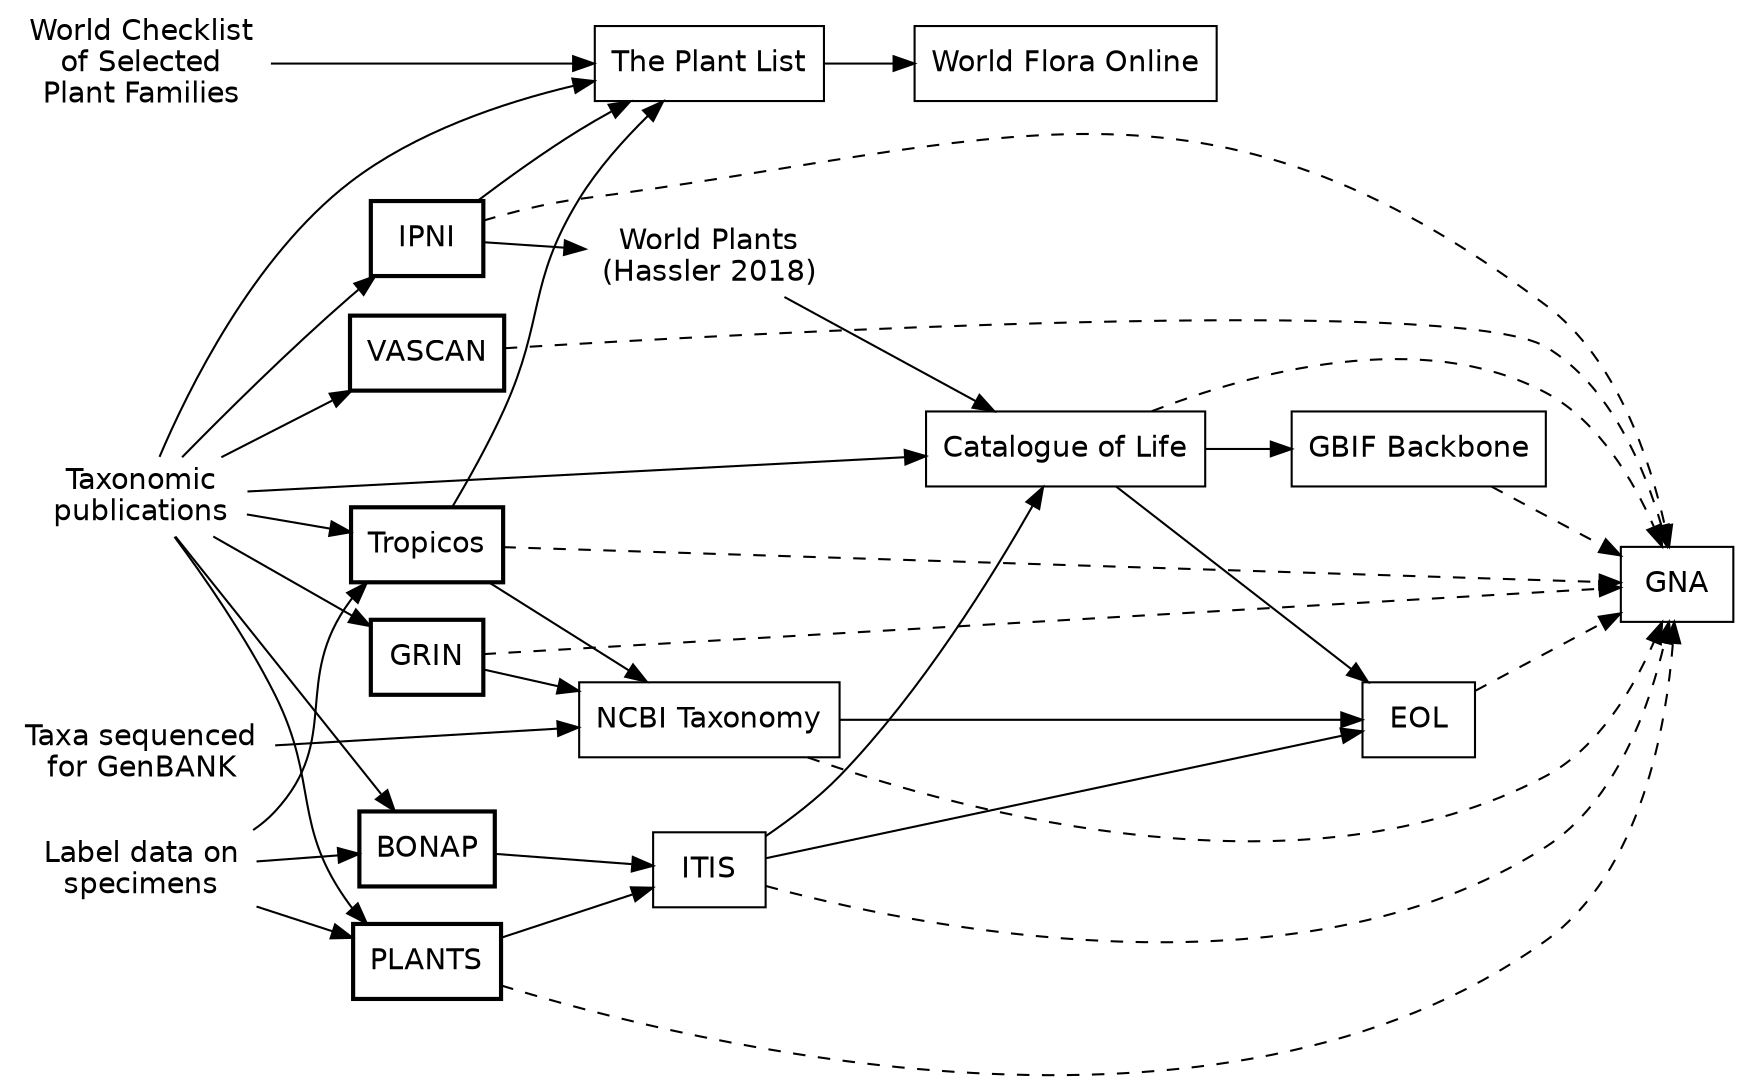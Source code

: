 /* dot -T png test.dot > test.png */

/* Notes: 1. Bold box = ...new data from taxonomic literature is presented
   for the first time. 2. The edges must be outside the subgraph - if not
   they will force the start and end of the edge to be on the same rank. 
   3. I could not get this to work with subgraphs, since subgraphs 1 and 2,
   with rank=same, collapse into a single rank. Using the new ranking method. */

digraph structure {
    rankdir="LR";
    newrank=true; 
    node [fontname="Helvetica",shape=box];
    edge [fontname="Courier", len=1.5, arrowhead=normal];

    { rank=same; WCSP; taxmon; GenBANK; Specs }
    { rank=same; IPNI; Tropicos; GRIN;  BONAP ;
        VASCAN; plants }
        //; FNA}
    { rank=same; PL; NCBI }
    { rank=same; ITIS; WP }
    { rank=same; COL; WFO }
    { rank=same; GBIF; EOL }
        
    // raw

    WCSP [label="World Checklist\nof Selected\nPlant Families",shape=box,style=bold,color=invis];

    taxmon [label="Taxonomic\npublications",shape=box,color=invis];

    GenBANK [label="Taxa sequenced\nfor GenBANK",color=invis];

    Specs [label="Label data on\nspecimens",color=invis];

    // primary
    
    taxmon -> IPNI;
    IPNI [shape=box,style=bold];

    // PAF [style=bold];
    // taxmon -> PAF;
    
    Tropicos [shape=box,style=bold];
    taxmon -> Tropicos;
    Specs -> Tropicos;

    GRIN [style=bold];
    taxmon -> GRIN;

    BONAP [style=bold];
    taxmon -> BONAP;
    Specs -> BONAP;

    VASCAN [style=bold];
    taxmon -> VASCAN;
    
    plants [label="PLANTS",style=bold];
    // GRIN -> plants;
    // BONAP -> plants;
    taxmon -> plants;
    Specs -> plants;

//    FNA [label="Flora N.A.",style=bold];
//    taxmon -> FNA;
//    Specs -> FNA;

    // secondary
    
    PL [label="The Plant List"];        
    WCSP -> PL;
    taxmon -> PL;
    Tropicos -> PL;
    IPNI -> PL;


    GBIF [label="GBIF Backbone"];
    COL -> GBIF;
    // Specs -> GBIF;
     
    ITIS;
    BONAP -> ITIS;
    plants -> ITIS;

    IPNI -> WP;
    WP [label="World Plants\n(Hassler 2018)",color=invis];

    PL -> WFO;
    WFO [label="World Flora Online"];
    
    COL [label="Catalogue of Life"];
    ITIS -> COL;
    taxmon -> COL;
    WP -> COL;
 
    GenBANK -> NCBI;
    NCBI [label="NCBI Taxonomy"];
    GRIN -> NCBI;
    Tropicos -> NCBI;

    // tertiary
    EOL;
    ITIS -> EOL;
    COL -> EOL ;
    NCBI -> EOL;

    // GNA
    
    GNA;
    IPNI -> GNA [style=dashed];
    VASCAN -> GNA [style=dashed];
    plants -> GNA [style=dashed];
    ITIS -> GNA [style=dashed];
    COL -> GNA [style=dashed];
    EOL -> GNA [style=dashed];
    GBIF -> GNA [style=dashed];
    Tropicos -> GNA [style=dashed];
    NCBI -> GNA [style=dashed];
    GRIN -> GNA [style=dashed];
}

